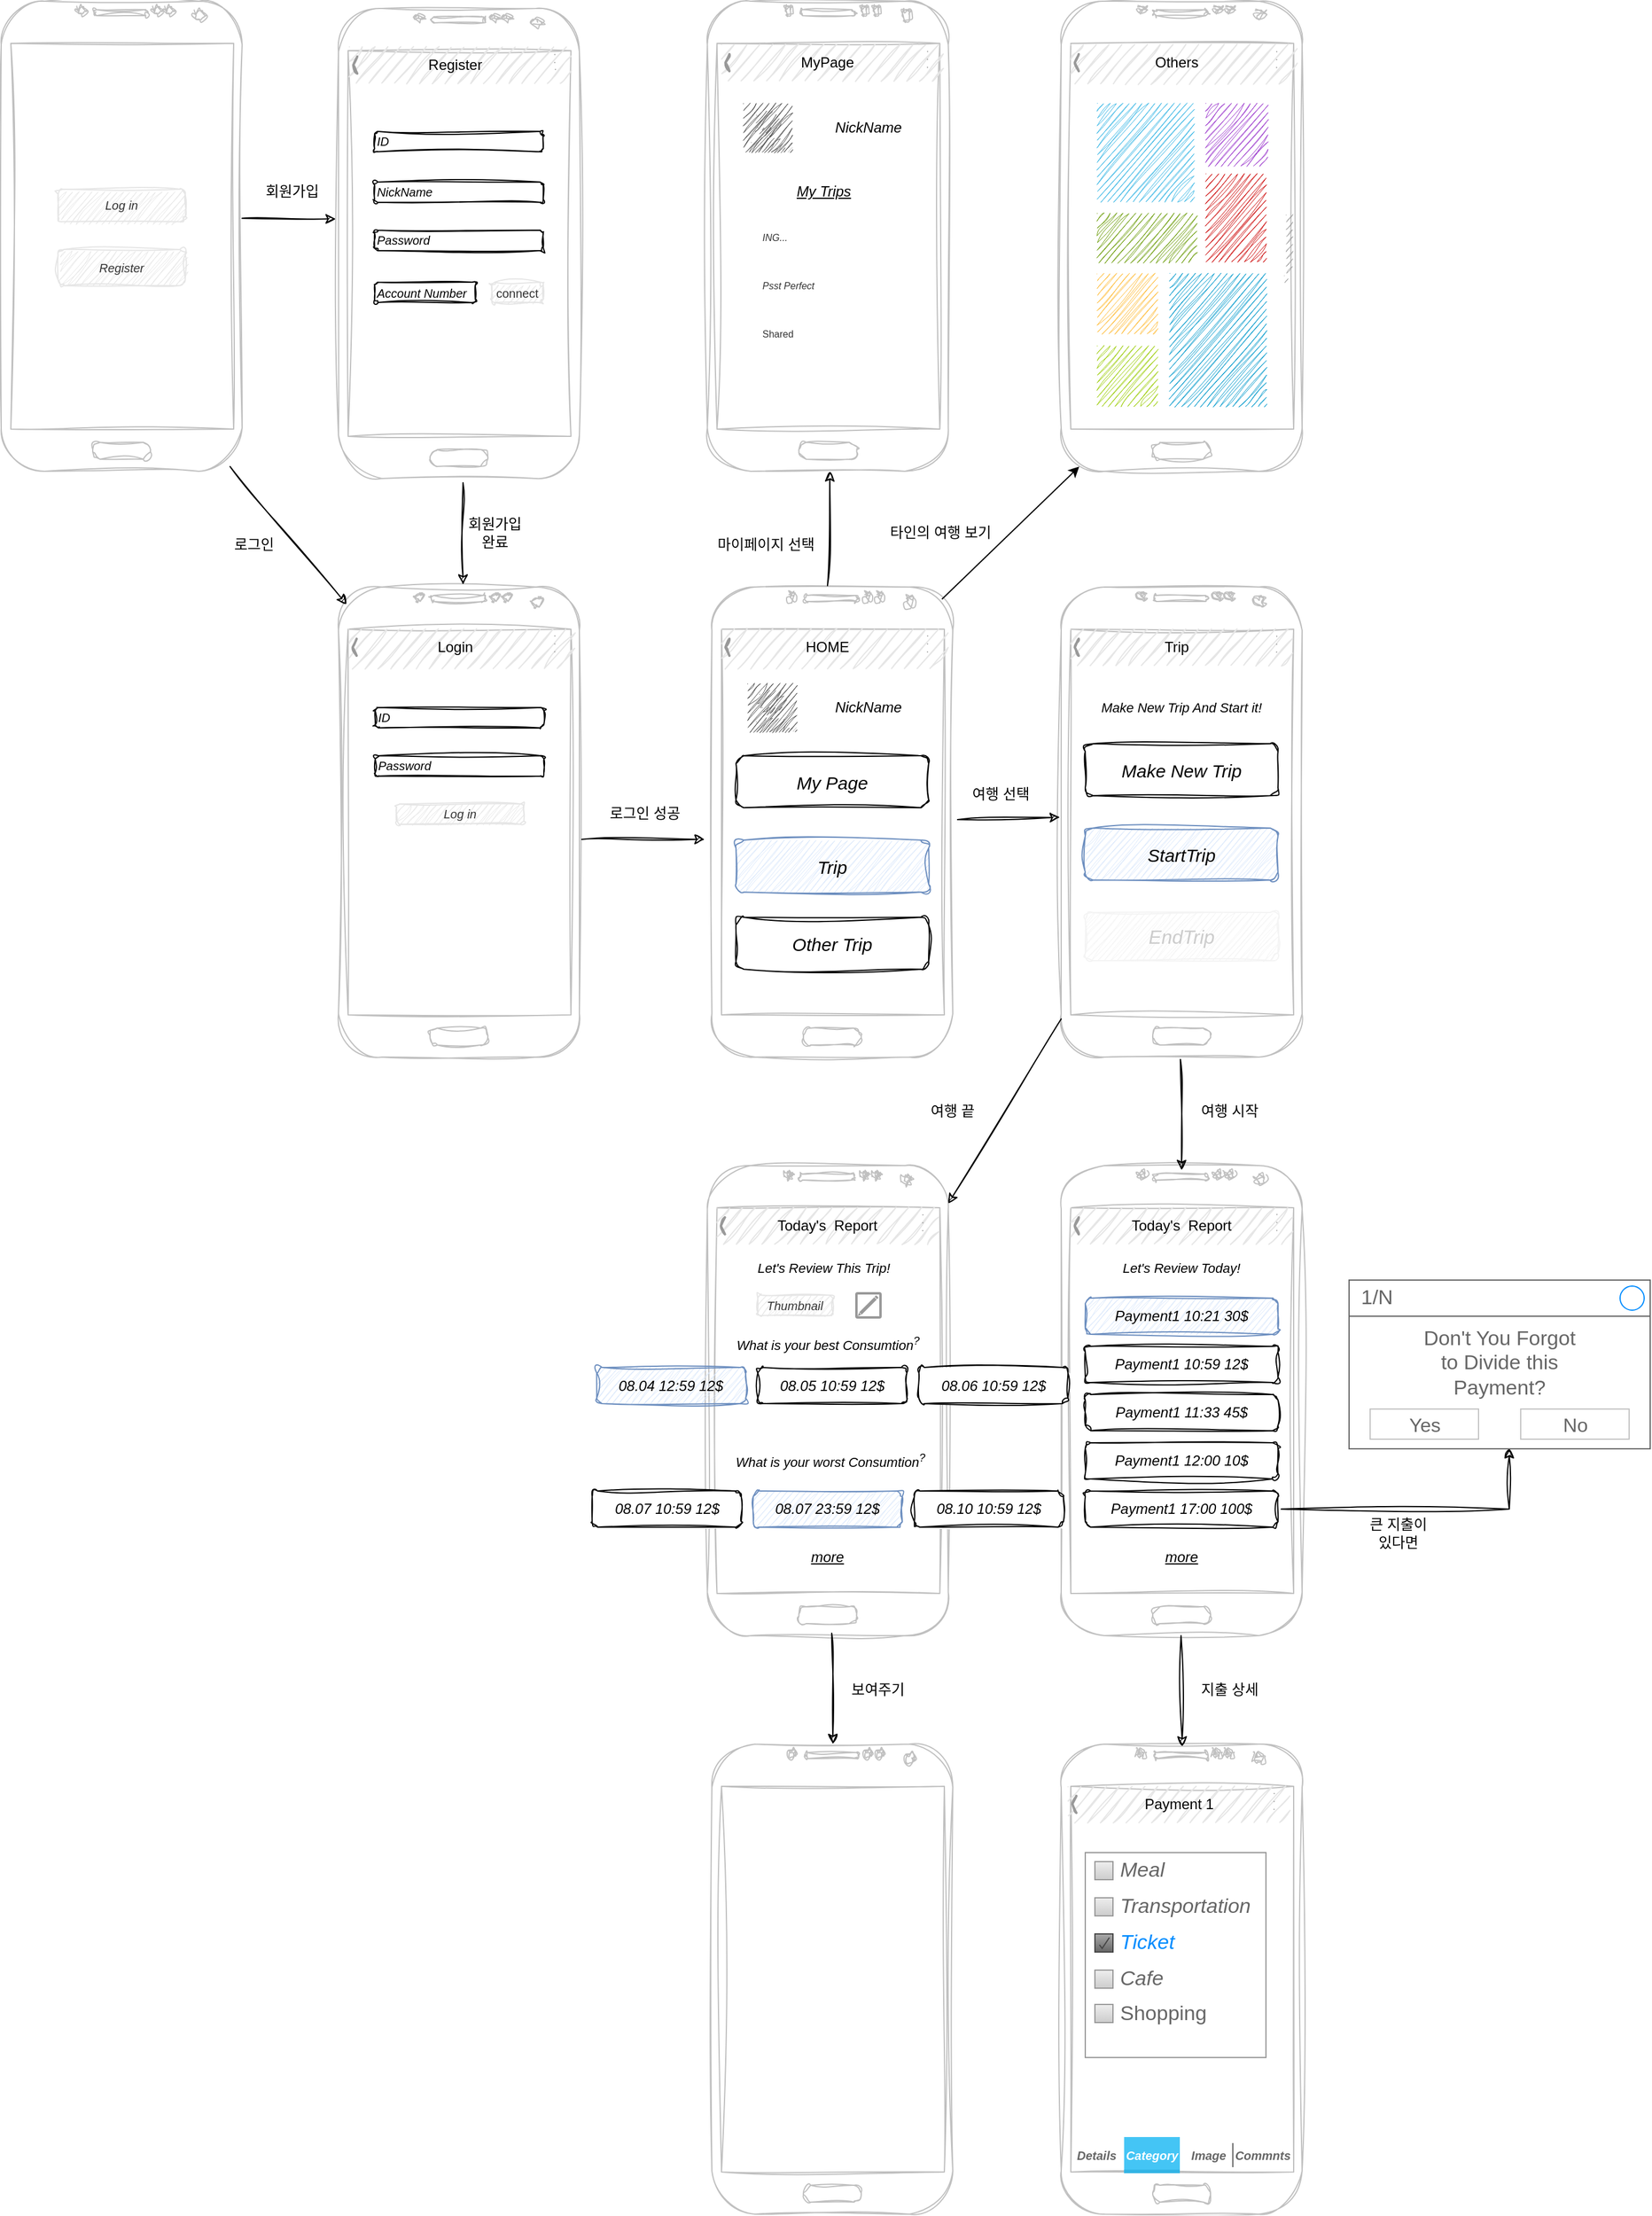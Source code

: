 <mxfile version="21.6.9" type="github">
  <diagram id="jS05yv5X7Ztg5khlOgcX" name="Page-1">
    <mxGraphModel dx="1470" dy="897" grid="1" gridSize="10" guides="1" tooltips="1" connect="1" arrows="1" fold="1" page="1" pageScale="1" pageWidth="1169" pageHeight="827" math="0" shadow="0">
      <root>
        <mxCell id="0" />
        <mxCell id="1" parent="0" />
        <mxCell id="MVjz34qYMF0xK2TgKy6K-1" value="" style="verticalLabelPosition=bottom;verticalAlign=top;html=1;shadow=0;dashed=0;strokeWidth=1;shape=mxgraph.android.phone2;strokeColor=#c0c0c0;sketch=1;curveFitting=1;jiggle=2;" parent="1" vertex="1">
          <mxGeometry x="50" y="24" width="200" height="390" as="geometry" />
        </mxCell>
        <mxCell id="MVjz34qYMF0xK2TgKy6K-2" value="&lt;i&gt;Log in&lt;/i&gt;" style="rounded=1;html=1;shadow=0;dashed=0;whiteSpace=wrap;fontSize=10;fillColor=#E6E6E6;align=center;strokeColor=#E6E6E6;fontColor=#333333;sketch=1;curveFitting=1;jiggle=2;" parent="1" vertex="1">
          <mxGeometry x="97.25" y="180" width="105.5" height="26.88" as="geometry" />
        </mxCell>
        <mxCell id="MVjz34qYMF0xK2TgKy6K-3" value="&lt;i&gt;Register&lt;/i&gt;" style="rounded=1;html=1;shadow=0;dashed=0;whiteSpace=wrap;fontSize=10;fillColor=#E6E6E6;align=center;strokeColor=#E6E6E6;fontColor=#333333;sketch=1;curveFitting=1;jiggle=2;" parent="1" vertex="1">
          <mxGeometry x="97.25" y="230" width="105.5" height="30" as="geometry" />
        </mxCell>
        <mxCell id="MVjz34qYMF0xK2TgKy6K-4" value="" style="verticalLabelPosition=bottom;verticalAlign=top;html=1;shadow=0;dashed=0;strokeWidth=1;shape=mxgraph.android.phone2;strokeColor=#c0c0c0;sketch=1;curveFitting=1;jiggle=2;" parent="1" vertex="1">
          <mxGeometry x="330" y="30" width="200" height="390" as="geometry" />
        </mxCell>
        <mxCell id="MVjz34qYMF0xK2TgKy6K-5" value="" style="verticalLabelPosition=bottom;verticalAlign=top;html=1;shadow=0;dashed=0;strokeWidth=1;shape=mxgraph.android.phone2;strokeColor=#c0c0c0;sketch=1;curveFitting=1;jiggle=2;" parent="1" vertex="1">
          <mxGeometry x="330" y="510" width="200" height="390" as="geometry" />
        </mxCell>
        <mxCell id="MVjz34qYMF0xK2TgKy6K-7" value="" style="endArrow=classic;html=1;rounded=0;exitX=1;exitY=0.462;exitDx=0;exitDy=0;exitPerimeter=0;entryX=-0.011;entryY=0.448;entryDx=0;entryDy=0;entryPerimeter=0;sketch=1;curveFitting=1;jiggle=2;" parent="1" source="MVjz34qYMF0xK2TgKy6K-1" target="MVjz34qYMF0xK2TgKy6K-4" edge="1">
          <mxGeometry width="50" height="50" relative="1" as="geometry">
            <mxPoint x="270" y="330" as="sourcePoint" />
            <mxPoint x="310" y="460" as="targetPoint" />
          </mxGeometry>
        </mxCell>
        <mxCell id="MVjz34qYMF0xK2TgKy6K-8" value="" style="endArrow=classic;html=1;rounded=0;exitX=0.95;exitY=0.99;exitDx=0;exitDy=0;exitPerimeter=0;entryX=0.034;entryY=0.037;entryDx=0;entryDy=0;entryPerimeter=0;sketch=1;curveFitting=1;jiggle=2;" parent="1" source="MVjz34qYMF0xK2TgKy6K-1" target="MVjz34qYMF0xK2TgKy6K-5" edge="1">
          <mxGeometry width="50" height="50" relative="1" as="geometry">
            <mxPoint x="260" y="550" as="sourcePoint" />
            <mxPoint x="310" y="500" as="targetPoint" />
          </mxGeometry>
        </mxCell>
        <mxCell id="MVjz34qYMF0xK2TgKy6K-9" value="" style="endArrow=classic;html=1;rounded=0;exitX=0.517;exitY=1.009;exitDx=0;exitDy=0;exitPerimeter=0;entryX=0.517;entryY=-0.005;entryDx=0;entryDy=0;entryPerimeter=0;sketch=1;curveFitting=1;jiggle=2;" parent="1" source="MVjz34qYMF0xK2TgKy6K-4" target="MVjz34qYMF0xK2TgKy6K-5" edge="1">
          <mxGeometry width="50" height="50" relative="1" as="geometry">
            <mxPoint x="260" y="550" as="sourcePoint" />
            <mxPoint x="370" y="470" as="targetPoint" />
          </mxGeometry>
        </mxCell>
        <mxCell id="mp_pFHN7LCUCz9aoYGLi-1" value="NickName" style="whiteSpace=wrap;html=1;shadow=0;dashed=0;fontSize=10;align=left;fontStyle=2;horizontal=1;rounded=1;sketch=1;curveFitting=1;jiggle=2;" vertex="1" parent="1">
          <mxGeometry x="360" y="174" width="140" height="16.88" as="geometry" />
        </mxCell>
        <mxCell id="mp_pFHN7LCUCz9aoYGLi-3" value="Password" style="whiteSpace=wrap;html=1;shadow=0;dashed=0;fontSize=10;align=left;fontStyle=2;horizontal=1;rounded=1;sketch=1;curveFitting=1;jiggle=2;" vertex="1" parent="1">
          <mxGeometry x="360" y="214" width="140" height="16.88" as="geometry" />
        </mxCell>
        <mxCell id="mp_pFHN7LCUCz9aoYGLi-4" value="Account Number" style="whiteSpace=wrap;html=1;shadow=0;dashed=0;fontSize=10;align=left;fontStyle=2;horizontal=1;rounded=1;sketch=1;curveFitting=1;jiggle=2;" vertex="1" parent="1">
          <mxGeometry x="360" y="257.12" width="83.6" height="16.88" as="geometry" />
        </mxCell>
        <mxCell id="mp_pFHN7LCUCz9aoYGLi-5" value="" style="strokeWidth=1;html=1;shadow=0;dashed=0;shape=mxgraph.android.action_bar_landscape;fillColor=#E6E6E6;strokeColor=#c0c0c0;strokeWidth=2;whiteSpace=wrap;sketch=1;curveFitting=1;jiggle=2;" vertex="1" parent="1">
          <mxGeometry x="339" y="62" width="184" height="30" as="geometry" />
        </mxCell>
        <mxCell id="mp_pFHN7LCUCz9aoYGLi-6" value="connect" style="rounded=1;html=1;shadow=0;dashed=0;whiteSpace=wrap;fontSize=10;fillColor=#E6E6E6;align=center;strokeColor=#E6E6E6;fontColor=#333333;sketch=1;curveFitting=1;jiggle=2;" vertex="1" parent="1">
          <mxGeometry x="457.25" y="257.12" width="42.75" height="16.88" as="geometry" />
        </mxCell>
        <mxCell id="mp_pFHN7LCUCz9aoYGLi-8" value="Register" style="text;html=1;strokeColor=none;fillColor=none;align=center;verticalAlign=middle;whiteSpace=wrap;rounded=0;sketch=1;curveFitting=1;jiggle=2;" vertex="1" parent="1">
          <mxGeometry x="397.25" y="62" width="60" height="30" as="geometry" />
        </mxCell>
        <mxCell id="mp_pFHN7LCUCz9aoYGLi-9" value="ID" style="whiteSpace=wrap;html=1;shadow=0;dashed=0;fontSize=10;align=left;fontStyle=2;horizontal=1;rounded=1;sketch=1;curveFitting=1;jiggle=2;" vertex="1" parent="1">
          <mxGeometry x="360.5" y="610" width="140" height="16.88" as="geometry" />
        </mxCell>
        <mxCell id="mp_pFHN7LCUCz9aoYGLi-10" value="Password" style="whiteSpace=wrap;html=1;shadow=0;dashed=0;fontSize=10;align=left;fontStyle=2;horizontal=1;rounded=1;sketch=1;curveFitting=1;jiggle=2;" vertex="1" parent="1">
          <mxGeometry x="360.5" y="650" width="140" height="16.88" as="geometry" />
        </mxCell>
        <mxCell id="mp_pFHN7LCUCz9aoYGLi-11" value="" style="strokeWidth=1;html=1;shadow=0;dashed=0;shape=mxgraph.android.action_bar_landscape;fillColor=#E6E6E6;strokeColor=#c0c0c0;strokeWidth=2;whiteSpace=wrap;sketch=1;curveFitting=1;jiggle=2;" vertex="1" parent="1">
          <mxGeometry x="338.5" y="545" width="184" height="30" as="geometry" />
        </mxCell>
        <mxCell id="mp_pFHN7LCUCz9aoYGLi-12" value="Login" style="text;html=1;strokeColor=none;fillColor=none;align=center;verticalAlign=middle;whiteSpace=wrap;rounded=0;sketch=1;curveFitting=1;jiggle=2;" vertex="1" parent="1">
          <mxGeometry x="396.75" y="545" width="60" height="30" as="geometry" />
        </mxCell>
        <mxCell id="mp_pFHN7LCUCz9aoYGLi-13" value="&lt;i&gt;Log in&lt;/i&gt;" style="rounded=1;html=1;shadow=0;dashed=0;whiteSpace=wrap;fontSize=10;fillColor=#E6E6E6;align=center;strokeColor=#E6E6E6;fontColor=#333333;sketch=1;curveFitting=1;jiggle=2;" vertex="1" parent="1">
          <mxGeometry x="378.25" y="690" width="105.5" height="16.88" as="geometry" />
        </mxCell>
        <mxCell id="mp_pFHN7LCUCz9aoYGLi-14" value="ID" style="whiteSpace=wrap;html=1;shadow=0;dashed=0;fontSize=10;align=left;fontStyle=2;horizontal=1;rounded=1;sketch=1;curveFitting=1;jiggle=2;" vertex="1" parent="1">
          <mxGeometry x="360" y="132" width="140" height="16.88" as="geometry" />
        </mxCell>
        <mxCell id="mp_pFHN7LCUCz9aoYGLi-15" value="" style="verticalLabelPosition=bottom;verticalAlign=top;html=1;shadow=0;dashed=0;strokeWidth=1;shape=mxgraph.android.phone2;strokeColor=#c0c0c0;sketch=1;curveFitting=1;jiggle=2;" vertex="1" parent="1">
          <mxGeometry x="640" y="510" width="200" height="390" as="geometry" />
        </mxCell>
        <mxCell id="mp_pFHN7LCUCz9aoYGLi-16" value="" style="endArrow=classic;html=1;rounded=0;exitX=1.01;exitY=0.537;exitDx=0;exitDy=0;exitPerimeter=0;entryX=-0.03;entryY=0.537;entryDx=0;entryDy=0;entryPerimeter=0;sketch=1;curveFitting=1;jiggle=2;" edge="1" parent="1" source="MVjz34qYMF0xK2TgKy6K-5" target="mp_pFHN7LCUCz9aoYGLi-15">
          <mxGeometry width="50" height="50" relative="1" as="geometry">
            <mxPoint x="560" y="640" as="sourcePoint" />
            <mxPoint x="610" y="590" as="targetPoint" />
          </mxGeometry>
        </mxCell>
        <mxCell id="mp_pFHN7LCUCz9aoYGLi-21" value="&lt;font style=&quot;font-size: 15px;&quot;&gt;&lt;i&gt;My Page&lt;/i&gt;&lt;/font&gt;" style="rounded=1;html=1;shadow=0;dashed=0;whiteSpace=wrap;fontSize=10;align=center;sketch=1;curveFitting=1;jiggle=2;" vertex="1" parent="1">
          <mxGeometry x="660" y="650" width="160" height="43.12" as="geometry" />
        </mxCell>
        <mxCell id="mp_pFHN7LCUCz9aoYGLi-22" value="&lt;span style=&quot;font-size: 15px;&quot;&gt;&lt;i&gt;Trip&lt;/i&gt;&lt;/span&gt;" style="rounded=1;html=1;shadow=0;dashed=0;whiteSpace=wrap;fontSize=10;fillColor=#dae8fc;align=center;strokeColor=#6c8ebf;deletable=1;sketch=1;curveFitting=1;jiggle=2;" vertex="1" parent="1">
          <mxGeometry x="660" y="720" width="160" height="43.12" as="geometry" />
        </mxCell>
        <mxCell id="mp_pFHN7LCUCz9aoYGLi-23" value="&lt;i style=&quot;&quot;&gt;&lt;font style=&quot;font-size: 15px;&quot;&gt;Other Trip&lt;/font&gt;&lt;/i&gt;" style="rounded=1;html=1;shadow=0;dashed=0;whiteSpace=wrap;fontSize=10;align=center;sketch=1;curveFitting=1;jiggle=2;" vertex="1" parent="1">
          <mxGeometry x="660" y="784" width="160" height="43.12" as="geometry" />
        </mxCell>
        <mxCell id="mp_pFHN7LCUCz9aoYGLi-24" value="" style="strokeWidth=1;html=1;shadow=0;dashed=0;shape=mxgraph.android.action_bar_landscape;fillColor=#E6E6E6;strokeColor=#c0c0c0;strokeWidth=2;whiteSpace=wrap;sketch=1;curveFitting=1;jiggle=2;" vertex="1" parent="1">
          <mxGeometry x="648" y="545" width="184" height="30" as="geometry" />
        </mxCell>
        <mxCell id="mp_pFHN7LCUCz9aoYGLi-25" value="HOME" style="text;html=1;strokeColor=none;fillColor=none;align=center;verticalAlign=middle;whiteSpace=wrap;rounded=0;sketch=1;curveFitting=1;jiggle=2;" vertex="1" parent="1">
          <mxGeometry x="706.25" y="545" width="60" height="30" as="geometry" />
        </mxCell>
        <mxCell id="mp_pFHN7LCUCz9aoYGLi-26" value="" style="verticalLabelPosition=bottom;verticalAlign=top;html=1;shadow=0;dashed=0;strokeWidth=1;shape=mxgraph.android.contact_badge_normal;sketch=1;curveFitting=1;jiggle=2;" vertex="1" parent="1">
          <mxGeometry x="670" y="590" width="40" height="40" as="geometry" />
        </mxCell>
        <mxCell id="mp_pFHN7LCUCz9aoYGLi-27" value="&lt;i&gt;NickName&lt;/i&gt;" style="text;html=1;strokeColor=none;fillColor=none;align=center;verticalAlign=middle;whiteSpace=wrap;rounded=0;sketch=1;curveFitting=1;jiggle=2;" vertex="1" parent="1">
          <mxGeometry x="740" y="595" width="60" height="30" as="geometry" />
        </mxCell>
        <mxCell id="mp_pFHN7LCUCz9aoYGLi-30" value="" style="verticalLabelPosition=bottom;verticalAlign=top;html=1;shadow=0;dashed=0;strokeWidth=1;shape=mxgraph.android.phone2;strokeColor=#c0c0c0;sketch=1;curveFitting=1;jiggle=2;" vertex="1" parent="1">
          <mxGeometry x="636.25" y="24" width="200" height="390" as="geometry" />
        </mxCell>
        <mxCell id="mp_pFHN7LCUCz9aoYGLi-31" value="" style="endArrow=classic;html=1;rounded=0;exitX=0.48;exitY=-0.003;exitDx=0;exitDy=0;exitPerimeter=0;entryX=0.509;entryY=1;entryDx=0;entryDy=0;entryPerimeter=0;sketch=1;curveFitting=1;jiggle=2;" edge="1" parent="1" source="mp_pFHN7LCUCz9aoYGLi-15" target="mp_pFHN7LCUCz9aoYGLi-30">
          <mxGeometry width="50" height="50" relative="1" as="geometry">
            <mxPoint x="636.25" y="420" as="sourcePoint" />
            <mxPoint x="636.25" y="504" as="targetPoint" />
          </mxGeometry>
        </mxCell>
        <mxCell id="mp_pFHN7LCUCz9aoYGLi-33" value="" style="verticalLabelPosition=bottom;verticalAlign=top;html=1;shadow=0;dashed=0;strokeWidth=1;shape=mxgraph.android.contact_badge_normal;sketch=1;curveFitting=1;jiggle=2;" vertex="1" parent="1">
          <mxGeometry x="666.25" y="108.88" width="40" height="40" as="geometry" />
        </mxCell>
        <mxCell id="mp_pFHN7LCUCz9aoYGLi-34" value="" style="strokeWidth=1;html=1;shadow=0;dashed=0;shape=mxgraph.android.action_bar_landscape;fillColor=#E6E6E6;strokeColor=#c0c0c0;strokeWidth=2;whiteSpace=wrap;sketch=1;curveFitting=1;jiggle=2;" vertex="1" parent="1">
          <mxGeometry x="648" y="60" width="184" height="30" as="geometry" />
        </mxCell>
        <mxCell id="mp_pFHN7LCUCz9aoYGLi-35" value="MyPage" style="text;html=1;strokeColor=none;fillColor=none;align=center;verticalAlign=middle;whiteSpace=wrap;rounded=0;sketch=1;curveFitting=1;jiggle=2;" vertex="1" parent="1">
          <mxGeometry x="706.25" y="60" width="60" height="30" as="geometry" />
        </mxCell>
        <mxCell id="mp_pFHN7LCUCz9aoYGLi-36" value="" style="strokeWidth=1;html=1;shadow=0;dashed=0;shape=mxgraph.android.rrect;rSize=0;strokeColor=#eeeeee;fillColor=#ffffff;gradientColor=none;sketch=1;curveFitting=1;jiggle=2;" vertex="1" parent="1">
          <mxGeometry x="670" y="200" width="140" height="160" as="geometry" />
        </mxCell>
        <mxCell id="mp_pFHN7LCUCz9aoYGLi-37" value="&lt;i style=&quot;background-color: initial;&quot;&gt;ING...&lt;/i&gt;" style="strokeColor=inherit;fillColor=inherit;gradientColor=inherit;strokeWidth=1;html=1;shadow=0;dashed=0;shape=mxgraph.android.rrect;rSize=0;align=left;spacingLeft=10;fontSize=8;fontColor=#333333;sketch=1;curveFitting=1;jiggle=2;" vertex="1" parent="mp_pFHN7LCUCz9aoYGLi-36">
          <mxGeometry y="8" width="140" height="24" as="geometry" />
        </mxCell>
        <mxCell id="mp_pFHN7LCUCz9aoYGLi-38" value="&lt;i&gt;Psst Perfect&lt;/i&gt;" style="strokeColor=inherit;fillColor=inherit;gradientColor=inherit;strokeWidth=1;html=1;shadow=0;dashed=0;shape=mxgraph.android.rrect;rSize=0;align=left;spacingLeft=10;fontSize=8;fontColor=#333333;sketch=1;curveFitting=1;jiggle=2;" vertex="1" parent="mp_pFHN7LCUCz9aoYGLi-36">
          <mxGeometry y="48" width="140" height="24" as="geometry" />
        </mxCell>
        <mxCell id="mp_pFHN7LCUCz9aoYGLi-39" value="Shared" style="strokeColor=inherit;fillColor=inherit;gradientColor=inherit;strokeWidth=1;html=1;shadow=0;dashed=0;shape=mxgraph.android.rrect;rSize=0;align=left;spacingLeft=10;fontSize=8;fontColor=#333333;sketch=1;curveFitting=1;jiggle=2;" vertex="1" parent="mp_pFHN7LCUCz9aoYGLi-36">
          <mxGeometry y="88" width="140" height="24" as="geometry" />
        </mxCell>
        <mxCell id="mp_pFHN7LCUCz9aoYGLi-41" value="&lt;i&gt;My Trips&lt;/i&gt;" style="text;html=1;align=center;verticalAlign=middle;whiteSpace=wrap;rounded=1;perimeterSpacing=1;fontStyle=4" vertex="1" parent="1">
          <mxGeometry x="666.25" y="167.44" width="133.75" height="30" as="geometry" />
        </mxCell>
        <mxCell id="mp_pFHN7LCUCz9aoYGLi-42" value="&lt;i&gt;NickName&lt;/i&gt;" style="text;html=1;strokeColor=none;fillColor=none;align=center;verticalAlign=middle;whiteSpace=wrap;rounded=0;sketch=1;curveFitting=1;jiggle=2;" vertex="1" parent="1">
          <mxGeometry x="740" y="113.88" width="60" height="30" as="geometry" />
        </mxCell>
        <mxCell id="mp_pFHN7LCUCz9aoYGLi-43" value="" style="verticalLabelPosition=bottom;verticalAlign=top;html=1;shadow=0;dashed=0;strokeWidth=1;shape=mxgraph.android.phone2;strokeColor=#c0c0c0;sketch=1;curveFitting=1;jiggle=2;" vertex="1" parent="1">
          <mxGeometry x="930" y="24" width="200" height="390" as="geometry" />
        </mxCell>
        <mxCell id="mp_pFHN7LCUCz9aoYGLi-44" value="" style="endArrow=classic;html=1;rounded=0;exitX=0.955;exitY=0.026;exitDx=0;exitDy=0;exitPerimeter=0;entryX=0.075;entryY=0.99;entryDx=0;entryDy=0;entryPerimeter=0;" edge="1" parent="1" source="mp_pFHN7LCUCz9aoYGLi-15" target="mp_pFHN7LCUCz9aoYGLi-43">
          <mxGeometry width="50" height="50" relative="1" as="geometry">
            <mxPoint x="510" y="520" as="sourcePoint" />
            <mxPoint x="560" y="470" as="targetPoint" />
          </mxGeometry>
        </mxCell>
        <mxCell id="mp_pFHN7LCUCz9aoYGLi-45" value="" style="strokeWidth=1;html=1;shadow=0;dashed=0;shape=mxgraph.android.action_bar_landscape;fillColor=#E6E6E6;strokeColor=#c0c0c0;strokeWidth=2;whiteSpace=wrap;sketch=1;curveFitting=1;jiggle=2;" vertex="1" parent="1">
          <mxGeometry x="938" y="60" width="184" height="30" as="geometry" />
        </mxCell>
        <mxCell id="mp_pFHN7LCUCz9aoYGLi-46" value="Others" style="text;html=1;strokeColor=none;fillColor=none;align=center;verticalAlign=middle;whiteSpace=wrap;rounded=0;sketch=1;curveFitting=1;jiggle=2;" vertex="1" parent="1">
          <mxGeometry x="996.25" y="60" width="60" height="30" as="geometry" />
        </mxCell>
        <mxCell id="mp_pFHN7LCUCz9aoYGLi-47" value="" style="verticalLabelPosition=bottom;verticalAlign=top;html=1;shadow=0;dashed=0;strokeWidth=1;strokeColor=none;shape=rect;fillColor=#33b5e5;sketch=1;curveFitting=1;jiggle=2;" vertex="1" parent="1">
          <mxGeometry x="960" y="108.88" width="80" height="81.12" as="geometry" />
        </mxCell>
        <mxCell id="mp_pFHN7LCUCz9aoYGLi-48" value="" style="verticalLabelPosition=bottom;verticalAlign=top;html=1;shadow=0;dashed=0;strokeWidth=1;strokeColor=none;shape=rect;fillColor=#9933cc;sketch=1;curveFitting=1;jiggle=2;" vertex="1" parent="1">
          <mxGeometry x="1050" y="108.88" width="50" height="50" as="geometry" />
        </mxCell>
        <mxCell id="mp_pFHN7LCUCz9aoYGLi-49" value="" style="verticalLabelPosition=bottom;verticalAlign=top;html=1;shadow=0;dashed=0;strokeWidth=1;strokeColor=none;shape=rect;fillColor=#cc0000;sketch=1;curveFitting=1;jiggle=2;" vertex="1" parent="1">
          <mxGeometry x="1050" y="167.44" width="50" height="72.56" as="geometry" />
        </mxCell>
        <mxCell id="mp_pFHN7LCUCz9aoYGLi-50" value="" style="verticalLabelPosition=bottom;verticalAlign=top;html=1;shadow=0;dashed=0;strokeWidth=1;strokeColor=none;shape=rect;fillColor=#669900;sketch=1;curveFitting=1;jiggle=2;" vertex="1" parent="1">
          <mxGeometry x="960" y="200" width="80" height="40" as="geometry" />
        </mxCell>
        <mxCell id="mp_pFHN7LCUCz9aoYGLi-51" value="" style="verticalLabelPosition=bottom;verticalAlign=top;html=1;shadow=0;dashed=0;strokeWidth=1;strokeColor=none;shape=rect;fillColor=#0099cc;sketch=1;curveFitting=1;jiggle=2;" vertex="1" parent="1">
          <mxGeometry x="1020" y="250" width="80" height="110" as="geometry" />
        </mxCell>
        <mxCell id="mp_pFHN7LCUCz9aoYGLi-52" value="" style="verticalLabelPosition=bottom;verticalAlign=top;html=1;shadow=0;dashed=0;strokeWidth=1;strokeColor=none;shape=rect;fillColor=#ffbb33;sketch=1;curveFitting=1;jiggle=2;" vertex="1" parent="1">
          <mxGeometry x="960" y="250" width="50" height="50" as="geometry" />
        </mxCell>
        <mxCell id="mp_pFHN7LCUCz9aoYGLi-54" value="" style="verticalLabelPosition=bottom;verticalAlign=top;html=1;shadow=0;dashed=0;strokeWidth=1;strokeColor=none;shape=rect;fillColor=#99cc00;sketch=1;curveFitting=1;jiggle=2;" vertex="1" parent="1">
          <mxGeometry x="960" y="310" width="50" height="50" as="geometry" />
        </mxCell>
        <mxCell id="mp_pFHN7LCUCz9aoYGLi-59" value="" style="strokeWidth=1;html=1;shadow=0;dashed=0;shape=mxgraph.android.scrollbars2;fillColor=#999999;strokeColor=none;sketch=1;curveFitting=1;jiggle=2;" vertex="1" parent="1">
          <mxGeometry x="1118" y="201.12" width="4" height="56" as="geometry" />
        </mxCell>
        <mxCell id="mp_pFHN7LCUCz9aoYGLi-60" value="" style="verticalLabelPosition=bottom;verticalAlign=top;html=1;shadow=0;dashed=0;strokeWidth=1;shape=mxgraph.android.phone2;strokeColor=#c0c0c0;sketch=1;curveFitting=1;jiggle=2;" vertex="1" parent="1">
          <mxGeometry x="930" y="510" width="200" height="390" as="geometry" />
        </mxCell>
        <mxCell id="mp_pFHN7LCUCz9aoYGLi-61" value="" style="endArrow=classic;html=1;rounded=0;exitX=1.02;exitY=0.495;exitDx=0;exitDy=0;exitPerimeter=0;entryX=-0.005;entryY=0.49;entryDx=0;entryDy=0;entryPerimeter=0;sketch=1;curveFitting=1;jiggle=2;" edge="1" parent="1" source="mp_pFHN7LCUCz9aoYGLi-15" target="mp_pFHN7LCUCz9aoYGLi-60">
          <mxGeometry width="50" height="50" relative="1" as="geometry">
            <mxPoint x="836" y="706.88" as="sourcePoint" />
            <mxPoint x="938" y="706.88" as="targetPoint" />
          </mxGeometry>
        </mxCell>
        <mxCell id="mp_pFHN7LCUCz9aoYGLi-62" value="" style="strokeWidth=1;html=1;shadow=0;dashed=0;shape=mxgraph.android.action_bar_landscape;fillColor=#E6E6E6;strokeColor=#c0c0c0;strokeWidth=2;whiteSpace=wrap;sketch=1;curveFitting=1;jiggle=2;" vertex="1" parent="1">
          <mxGeometry x="938" y="545" width="184" height="30" as="geometry" />
        </mxCell>
        <mxCell id="mp_pFHN7LCUCz9aoYGLi-63" value="Trip" style="text;html=1;strokeColor=none;fillColor=none;align=center;verticalAlign=middle;whiteSpace=wrap;rounded=0;sketch=1;curveFitting=1;jiggle=2;" vertex="1" parent="1">
          <mxGeometry x="996.25" y="545" width="60" height="30" as="geometry" />
        </mxCell>
        <mxCell id="mp_pFHN7LCUCz9aoYGLi-64" value="&lt;span style=&quot;font-size: 15px;&quot;&gt;&lt;i&gt;Make New Trip&lt;/i&gt;&lt;/span&gt;" style="rounded=1;html=1;shadow=0;dashed=0;whiteSpace=wrap;fontSize=10;align=center;sketch=1;curveFitting=1;jiggle=2;" vertex="1" parent="1">
          <mxGeometry x="950" y="640" width="160" height="43.12" as="geometry" />
        </mxCell>
        <mxCell id="mp_pFHN7LCUCz9aoYGLi-65" value="&lt;span style=&quot;font-size: 15px;&quot;&gt;&lt;i&gt;StartTrip&lt;/i&gt;&lt;/span&gt;" style="rounded=1;html=1;shadow=0;dashed=0;whiteSpace=wrap;fontSize=10;fillColor=#dae8fc;align=center;strokeColor=#6c8ebf;deletable=1;sketch=1;curveFitting=1;jiggle=2;" vertex="1" parent="1">
          <mxGeometry x="950" y="710" width="160" height="43.12" as="geometry" />
        </mxCell>
        <mxCell id="mp_pFHN7LCUCz9aoYGLi-67" value="&lt;font style=&quot;font-size: 16px;&quot;&gt;&lt;i&gt;EndTrip&lt;/i&gt;&lt;/font&gt;" style="rounded=1;html=1;shadow=0;dashed=0;whiteSpace=wrap;fontSize=10;fillColor=#F4F4F4;align=center;strokeColor=#F4F4F4;fontColor=#CCCCCC;sketch=1;curveFitting=1;jiggle=2;" vertex="1" parent="1">
          <mxGeometry x="950" y="780" width="160" height="40" as="geometry" />
        </mxCell>
        <mxCell id="mp_pFHN7LCUCz9aoYGLi-68" value="&lt;font style=&quot;font-size: 11px;&quot;&gt;&lt;i&gt;Make New Trip And Start it!&lt;/i&gt;&lt;/font&gt;" style="text;html=1;strokeColor=none;fillColor=none;align=center;verticalAlign=middle;whiteSpace=wrap;rounded=0;sketch=1;curveFitting=1;jiggle=2;" vertex="1" parent="1">
          <mxGeometry x="960" y="595" width="140" height="30" as="geometry" />
        </mxCell>
        <mxCell id="mp_pFHN7LCUCz9aoYGLi-69" value="" style="verticalLabelPosition=bottom;verticalAlign=top;html=1;shadow=0;dashed=0;strokeWidth=1;shape=mxgraph.android.phone2;strokeColor=#c0c0c0;sketch=1;curveFitting=1;jiggle=2;" vertex="1" parent="1">
          <mxGeometry x="930" y="990" width="200" height="390" as="geometry" />
        </mxCell>
        <mxCell id="mp_pFHN7LCUCz9aoYGLi-70" value="" style="endArrow=classic;html=1;rounded=0;entryX=0.5;entryY=0.01;entryDx=0;entryDy=0;entryPerimeter=0;exitX=0.495;exitY=1.005;exitDx=0;exitDy=0;exitPerimeter=0;sketch=1;curveFitting=1;jiggle=2;" edge="1" parent="1" source="mp_pFHN7LCUCz9aoYGLi-60" target="mp_pFHN7LCUCz9aoYGLi-69">
          <mxGeometry width="50" height="50" relative="1" as="geometry">
            <mxPoint x="510" y="750" as="sourcePoint" />
            <mxPoint x="560" y="700" as="targetPoint" />
          </mxGeometry>
        </mxCell>
        <mxCell id="mp_pFHN7LCUCz9aoYGLi-72" value="&lt;span style=&quot;font-size: 11px;&quot;&gt;&lt;i&gt;Let&#39;s Review Today!&lt;/i&gt;&lt;/span&gt;" style="text;html=1;strokeColor=none;fillColor=none;align=center;verticalAlign=middle;whiteSpace=wrap;rounded=0;sketch=1;curveFitting=1;jiggle=2;" vertex="1" parent="1">
          <mxGeometry x="960.01" y="1060" width="140" height="30" as="geometry" />
        </mxCell>
        <mxCell id="mp_pFHN7LCUCz9aoYGLi-73" value="" style="strokeWidth=1;html=1;shadow=0;dashed=0;shape=mxgraph.android.action_bar_landscape;fillColor=#E6E6E6;strokeColor=#c0c0c0;strokeWidth=2;whiteSpace=wrap;sketch=1;curveFitting=1;jiggle=2;" vertex="1" parent="1">
          <mxGeometry x="938" y="1025" width="184" height="30" as="geometry" />
        </mxCell>
        <mxCell id="mp_pFHN7LCUCz9aoYGLi-74" value="Today&#39;s&amp;nbsp; Report" style="text;html=1;strokeColor=none;fillColor=none;align=center;verticalAlign=middle;whiteSpace=wrap;rounded=0;sketch=1;curveFitting=1;jiggle=2;" vertex="1" parent="1">
          <mxGeometry x="983.13" y="1025" width="93.75" height="30" as="geometry" />
        </mxCell>
        <mxCell id="mp_pFHN7LCUCz9aoYGLi-76" value="&amp;nbsp;회원가입" style="text;html=1;strokeColor=none;fillColor=none;align=center;verticalAlign=middle;whiteSpace=wrap;rounded=0;" vertex="1" parent="1">
          <mxGeometry x="260" y="167.44" width="60" height="30" as="geometry" />
        </mxCell>
        <mxCell id="mp_pFHN7LCUCz9aoYGLi-77" value="로그인" style="text;html=1;strokeColor=none;fillColor=none;align=center;verticalAlign=middle;whiteSpace=wrap;rounded=0;" vertex="1" parent="1">
          <mxGeometry x="230" y="460" width="60" height="30" as="geometry" />
        </mxCell>
        <mxCell id="mp_pFHN7LCUCz9aoYGLi-78" value="회원가입 완료" style="text;html=1;strokeColor=none;fillColor=none;align=center;verticalAlign=middle;whiteSpace=wrap;rounded=0;" vertex="1" parent="1">
          <mxGeometry x="430" y="450" width="60" height="30" as="geometry" />
        </mxCell>
        <mxCell id="mp_pFHN7LCUCz9aoYGLi-79" value="로그인 성공" style="text;html=1;strokeColor=none;fillColor=none;align=center;verticalAlign=middle;whiteSpace=wrap;rounded=0;" vertex="1" parent="1">
          <mxGeometry x="547" y="683.44" width="75" height="30" as="geometry" />
        </mxCell>
        <mxCell id="mp_pFHN7LCUCz9aoYGLi-80" value="마이페이지 선택" style="text;html=1;strokeColor=none;fillColor=none;align=center;verticalAlign=middle;whiteSpace=wrap;rounded=0;" vertex="1" parent="1">
          <mxGeometry x="640" y="460" width="90" height="30" as="geometry" />
        </mxCell>
        <mxCell id="mp_pFHN7LCUCz9aoYGLi-81" value="타인의 여행 보기" style="text;html=1;strokeColor=none;fillColor=none;align=center;verticalAlign=middle;whiteSpace=wrap;rounded=0;" vertex="1" parent="1">
          <mxGeometry x="780" y="450" width="100" height="30" as="geometry" />
        </mxCell>
        <mxCell id="mp_pFHN7LCUCz9aoYGLi-82" value="여행 선택" style="text;html=1;strokeColor=none;fillColor=none;align=center;verticalAlign=middle;whiteSpace=wrap;rounded=0;" vertex="1" parent="1">
          <mxGeometry x="850" y="666.88" width="60" height="30" as="geometry" />
        </mxCell>
        <mxCell id="mp_pFHN7LCUCz9aoYGLi-83" value="여행 시작" style="text;html=1;strokeColor=none;fillColor=none;align=center;verticalAlign=middle;whiteSpace=wrap;rounded=0;" vertex="1" parent="1">
          <mxGeometry x="1040" y="930" width="60" height="30" as="geometry" />
        </mxCell>
        <mxCell id="mp_pFHN7LCUCz9aoYGLi-84" value="&lt;span style=&quot;font-size: 12px;&quot;&gt;&lt;i&gt;Payment1 10:21 30$&lt;/i&gt;&lt;/span&gt;" style="rounded=1;html=1;shadow=0;dashed=0;whiteSpace=wrap;fontSize=10;align=center;sketch=1;curveFitting=1;jiggle=2;fillColor=#dae8fc;strokeColor=#6c8ebf;" vertex="1" parent="1">
          <mxGeometry x="950.01" y="1100" width="160" height="30" as="geometry" />
        </mxCell>
        <mxCell id="mp_pFHN7LCUCz9aoYGLi-85" value="&lt;span style=&quot;font-size: 12px;&quot;&gt;&lt;i&gt;Payment1 10:59 12$&lt;/i&gt;&lt;/span&gt;" style="rounded=1;html=1;shadow=0;dashed=0;whiteSpace=wrap;fontSize=10;align=center;sketch=1;curveFitting=1;jiggle=2;" vertex="1" parent="1">
          <mxGeometry x="950" y="1140" width="160" height="30" as="geometry" />
        </mxCell>
        <mxCell id="mp_pFHN7LCUCz9aoYGLi-115" style="edgeStyle=orthogonalEdgeStyle;rounded=0;orthogonalLoop=1;jettySize=auto;html=1;entryX=0.532;entryY=0.996;entryDx=0;entryDy=0;entryPerimeter=0;sketch=1;curveFitting=1;jiggle=2;" edge="1" parent="1" source="mp_pFHN7LCUCz9aoYGLi-86" target="mp_pFHN7LCUCz9aoYGLi-109">
          <mxGeometry relative="1" as="geometry" />
        </mxCell>
        <mxCell id="mp_pFHN7LCUCz9aoYGLi-86" value="&lt;span style=&quot;font-size: 12px;&quot;&gt;&lt;i&gt;Payment1 17:00 100$&lt;/i&gt;&lt;/span&gt;" style="rounded=1;html=1;shadow=0;dashed=0;whiteSpace=wrap;fontSize=10;align=center;sketch=1;curveFitting=1;jiggle=2;" vertex="1" parent="1">
          <mxGeometry x="950.01" y="1260" width="160" height="30" as="geometry" />
        </mxCell>
        <mxCell id="mp_pFHN7LCUCz9aoYGLi-87" value="&lt;span style=&quot;font-size: 12px;&quot;&gt;&lt;i&gt;Payment1 12:00 10$&lt;/i&gt;&lt;/span&gt;" style="rounded=1;html=1;shadow=0;dashed=0;whiteSpace=wrap;fontSize=10;align=center;sketch=1;curveFitting=1;jiggle=2;" vertex="1" parent="1">
          <mxGeometry x="950" y="1220" width="160" height="30" as="geometry" />
        </mxCell>
        <mxCell id="mp_pFHN7LCUCz9aoYGLi-88" value="&lt;span style=&quot;font-size: 12px;&quot;&gt;&lt;i&gt;Payment1 11:33 45$&lt;/i&gt;&lt;/span&gt;" style="rounded=1;html=1;shadow=0;dashed=0;whiteSpace=wrap;fontSize=10;align=center;sketch=1;curveFitting=1;jiggle=2;" vertex="1" parent="1">
          <mxGeometry x="950.01" y="1180" width="160" height="30" as="geometry" />
        </mxCell>
        <mxCell id="mp_pFHN7LCUCz9aoYGLi-89" value="&lt;i&gt;more&lt;/i&gt;" style="text;html=1;strokeColor=none;fillColor=none;align=center;verticalAlign=middle;whiteSpace=wrap;rounded=0;fontStyle=4" vertex="1" parent="1">
          <mxGeometry x="1000.01" y="1300" width="60" height="30" as="geometry" />
        </mxCell>
        <mxCell id="mp_pFHN7LCUCz9aoYGLi-91" value="" style="verticalLabelPosition=bottom;verticalAlign=top;html=1;shadow=0;dashed=0;strokeWidth=1;shape=mxgraph.android.phone2;strokeColor=#c0c0c0;sketch=1;curveFitting=1;jiggle=2;" vertex="1" parent="1">
          <mxGeometry x="930.01" y="1470" width="200" height="390" as="geometry" />
        </mxCell>
        <mxCell id="mp_pFHN7LCUCz9aoYGLi-92" value="" style="endArrow=classic;html=1;rounded=0;entryX=0.5;entryY=0.01;entryDx=0;entryDy=0;entryPerimeter=0;exitX=0.495;exitY=1.005;exitDx=0;exitDy=0;exitPerimeter=0;sketch=1;curveFitting=1;jiggle=2;" edge="1" parent="1">
          <mxGeometry width="50" height="50" relative="1" as="geometry">
            <mxPoint x="1029.5" y="1380" as="sourcePoint" />
            <mxPoint x="1030.5" y="1472" as="targetPoint" />
          </mxGeometry>
        </mxCell>
        <mxCell id="mp_pFHN7LCUCz9aoYGLi-93" value="지출 상세" style="text;html=1;strokeColor=none;fillColor=none;align=center;verticalAlign=middle;whiteSpace=wrap;rounded=0;" vertex="1" parent="1">
          <mxGeometry x="1040.01" y="1410" width="60" height="30" as="geometry" />
        </mxCell>
        <mxCell id="mp_pFHN7LCUCz9aoYGLi-94" value="" style="strokeWidth=1;html=1;shadow=0;dashed=0;shape=mxgraph.android.action_bar_landscape;fillColor=#E6E6E6;strokeColor=#c0c0c0;strokeWidth=2;whiteSpace=wrap;sketch=1;curveFitting=1;jiggle=2;" vertex="1" parent="1">
          <mxGeometry x="936" y="1505" width="184" height="30" as="geometry" />
        </mxCell>
        <mxCell id="mp_pFHN7LCUCz9aoYGLi-95" value="Payment 1" style="text;html=1;strokeColor=none;fillColor=none;align=center;verticalAlign=middle;whiteSpace=wrap;rounded=0;sketch=1;curveFitting=1;jiggle=2;" vertex="1" parent="1">
          <mxGeometry x="981.13" y="1505" width="93.75" height="30" as="geometry" />
        </mxCell>
        <mxCell id="mp_pFHN7LCUCz9aoYGLi-102" value="" style="strokeWidth=1;html=1;shadow=0;dashed=0;shape=mxgraph.android.rrect;rSize=0;fillColor=#eeeeee;strokeColor=none;fontStyle=2;sketch=1;curveFitting=1;jiggle=2;fontSize=10;" vertex="1" parent="1">
          <mxGeometry x="936" y="1796" width="183" height="30" as="geometry" />
        </mxCell>
        <mxCell id="mp_pFHN7LCUCz9aoYGLi-103" value="Details" style="strokeWidth=1;html=1;shadow=0;dashed=0;shape=mxgraph.android.anchor;fontStyle=3;fontColor=#666666;fontSize=10;" vertex="1" parent="mp_pFHN7LCUCz9aoYGLi-102">
          <mxGeometry width="46.25" height="30" as="geometry" />
        </mxCell>
        <mxCell id="mp_pFHN7LCUCz9aoYGLi-104" value="Category" style="strokeWidth=1;html=1;shadow=0;dashed=0;shape=mxgraph.android.rrect;rSize=0;fontStyle=3;fillColor=#44c5f5;strokeColor=none;fontColor=#ffffff;fontSize=10;" vertex="1" parent="mp_pFHN7LCUCz9aoYGLi-102">
          <mxGeometry x="46.25" width="46.25" height="30" as="geometry" />
        </mxCell>
        <mxCell id="mp_pFHN7LCUCz9aoYGLi-105" value="" style="strokeWidth=1;html=1;shadow=0;dashed=0;shape=mxgraph.android.rrect;rSize=0;fillColor=#33b5e5;strokeColor=none;fontStyle=2;fontSize=10;" vertex="1" parent="mp_pFHN7LCUCz9aoYGLi-104">
          <mxGeometry y="27" width="46.25" height="3" as="geometry" />
        </mxCell>
        <mxCell id="mp_pFHN7LCUCz9aoYGLi-106" value="Image" style="strokeWidth=1;html=1;shadow=0;dashed=0;shape=mxgraph.android.anchor;fontStyle=3;fontColor=#666666;fontSize=10;" vertex="1" parent="mp_pFHN7LCUCz9aoYGLi-102">
          <mxGeometry x="92.5" width="46.25" height="30" as="geometry" />
        </mxCell>
        <mxCell id="mp_pFHN7LCUCz9aoYGLi-107" value="Commnts" style="strokeWidth=1;html=1;shadow=0;dashed=0;shape=mxgraph.android.anchor;fontStyle=3;fontColor=#666666;fontSize=10;" vertex="1" parent="mp_pFHN7LCUCz9aoYGLi-102">
          <mxGeometry x="138.75" width="44.25" height="30" as="geometry" />
        </mxCell>
        <mxCell id="mp_pFHN7LCUCz9aoYGLi-108" value="" style="shape=line;strokeColor=#666666;direction=south;fontStyle=2;fontSize=10;" vertex="1" parent="mp_pFHN7LCUCz9aoYGLi-102">
          <mxGeometry x="131.5" y="5" width="10" height="20" as="geometry" />
        </mxCell>
        <mxCell id="mp_pFHN7LCUCz9aoYGLi-109" value="Don&#39;t You Forgot&lt;br&gt;to Divide this&lt;br&gt;Payment?" style="strokeWidth=1;shadow=0;dashed=0;align=center;html=1;shape=mxgraph.mockup.containers.rrect;rSize=0;strokeColor=#666666;fontColor=#666666;fontSize=17;verticalAlign=top;whiteSpace=wrap;fillColor=#ffffff;spacingTop=32;" vertex="1" parent="1">
          <mxGeometry x="1169" y="1085" width="250" height="140" as="geometry" />
        </mxCell>
        <mxCell id="mp_pFHN7LCUCz9aoYGLi-110" value="1/N" style="strokeWidth=1;shadow=0;dashed=0;align=center;html=1;shape=mxgraph.mockup.containers.rrect;rSize=0;fontSize=17;fontColor=#666666;strokeColor=#666666;align=left;spacingLeft=8;fillColor=none;resizeWidth=1;whiteSpace=wrap;" vertex="1" parent="mp_pFHN7LCUCz9aoYGLi-109">
          <mxGeometry width="250" height="30" relative="1" as="geometry" />
        </mxCell>
        <mxCell id="mp_pFHN7LCUCz9aoYGLi-111" value="" style="shape=ellipse;strokeColor=#008cff;resizable=0;fillColor=none;html=1;" vertex="1" parent="mp_pFHN7LCUCz9aoYGLi-110">
          <mxGeometry x="1" y="0.5" width="20" height="20" relative="1" as="geometry">
            <mxPoint x="-25" y="-10" as="offset" />
          </mxGeometry>
        </mxCell>
        <mxCell id="mp_pFHN7LCUCz9aoYGLi-112" value="Yes" style="strokeWidth=1;shadow=0;dashed=0;align=center;html=1;shape=mxgraph.mockup.containers.rrect;rSize=0;fontSize=16;fontColor=#666666;strokeColor=#c4c4c4;whiteSpace=wrap;fillColor=none;" vertex="1" parent="mp_pFHN7LCUCz9aoYGLi-109">
          <mxGeometry x="0.25" y="1" width="90" height="25" relative="1" as="geometry">
            <mxPoint x="-45" y="-33" as="offset" />
          </mxGeometry>
        </mxCell>
        <mxCell id="mp_pFHN7LCUCz9aoYGLi-113" value="No" style="strokeWidth=1;shadow=0;dashed=0;align=center;html=1;shape=mxgraph.mockup.containers.rrect;rSize=0;fontSize=16;fontColor=#666666;strokeColor=#c4c4c4;whiteSpace=wrap;fillColor=none;" vertex="1" parent="mp_pFHN7LCUCz9aoYGLi-109">
          <mxGeometry x="0.75" y="1" width="90" height="25" relative="1" as="geometry">
            <mxPoint x="-45" y="-33" as="offset" />
          </mxGeometry>
        </mxCell>
        <mxCell id="mp_pFHN7LCUCz9aoYGLi-117" value="큰 지출이 있다면" style="text;html=1;strokeColor=none;fillColor=none;align=center;verticalAlign=middle;whiteSpace=wrap;rounded=0;" vertex="1" parent="1">
          <mxGeometry x="1180" y="1280" width="60" height="30" as="geometry" />
        </mxCell>
        <mxCell id="mp_pFHN7LCUCz9aoYGLi-118" value="" style="strokeWidth=1;shadow=0;dashed=0;align=center;html=1;shape=mxgraph.mockup.forms.rrect;rSize=0;strokeColor=#999999;fillColor=#ffffff;recursiveResize=0;" vertex="1" parent="1">
          <mxGeometry x="950" y="1560" width="150" height="170" as="geometry" />
        </mxCell>
        <mxCell id="mp_pFHN7LCUCz9aoYGLi-119" value="&lt;i&gt;Meal&lt;/i&gt;" style="strokeWidth=1;shadow=0;dashed=0;align=center;html=1;shape=mxgraph.mockup.forms.rrect;rSize=0;fillColor=#eeeeee;strokeColor=#999999;gradientColor=#cccccc;align=left;spacingLeft=4;fontSize=17;fontColor=#666666;labelPosition=right;" vertex="1" parent="mp_pFHN7LCUCz9aoYGLi-118">
          <mxGeometry x="8" y="7.5" width="15" height="15" as="geometry" />
        </mxCell>
        <mxCell id="mp_pFHN7LCUCz9aoYGLi-120" value="&lt;i&gt;Transportation&lt;/i&gt;" style="strokeWidth=1;shadow=0;dashed=0;align=center;html=1;shape=mxgraph.mockup.forms.rrect;rSize=0;fillColor=#eeeeee;strokeColor=#999999;gradientColor=#cccccc;align=left;spacingLeft=4;fontSize=17;fontColor=#666666;labelPosition=right;" vertex="1" parent="mp_pFHN7LCUCz9aoYGLi-118">
          <mxGeometry x="8" y="37.5" width="15" height="15" as="geometry" />
        </mxCell>
        <mxCell id="mp_pFHN7LCUCz9aoYGLi-121" value="&lt;i&gt;Ticket&lt;/i&gt;" style="strokeWidth=1;shadow=0;dashed=0;align=center;html=1;shape=mxgraph.mockup.forms.checkbox;rSize=0;resizable=0;fillColor=#aaaaaa;strokeColor=#444444;gradientColor=#666666;align=left;spacingLeft=4;fontSize=17;fontColor=#008cff;labelPosition=right;" vertex="1" parent="mp_pFHN7LCUCz9aoYGLi-118">
          <mxGeometry x="8" y="67.5" width="15" height="15" as="geometry" />
        </mxCell>
        <mxCell id="mp_pFHN7LCUCz9aoYGLi-122" value="&lt;i&gt;Cafe&lt;/i&gt;" style="strokeWidth=1;shadow=0;dashed=0;align=center;html=1;shape=mxgraph.mockup.forms.rrect;rSize=0;fillColor=#eeeeee;strokeColor=#999999;gradientColor=#cccccc;align=left;spacingLeft=4;fontSize=17;fontColor=#666666;labelPosition=right;" vertex="1" parent="mp_pFHN7LCUCz9aoYGLi-118">
          <mxGeometry x="8" y="97.5" width="15" height="15" as="geometry" />
        </mxCell>
        <mxCell id="mp_pFHN7LCUCz9aoYGLi-126" value="Shopping" style="strokeWidth=1;shadow=0;dashed=0;align=center;html=1;shape=mxgraph.mockup.forms.rrect;rSize=0;fillColor=#eeeeee;strokeColor=#999999;gradientColor=#cccccc;align=left;spacingLeft=4;fontSize=17;fontColor=#666666;labelPosition=right;" vertex="1" parent="mp_pFHN7LCUCz9aoYGLi-118">
          <mxGeometry x="8" y="126" width="15" height="15" as="geometry" />
        </mxCell>
        <mxCell id="mp_pFHN7LCUCz9aoYGLi-129" value="" style="verticalLabelPosition=bottom;verticalAlign=top;html=1;shadow=0;dashed=0;strokeWidth=1;shape=mxgraph.android.phone2;strokeColor=#c0c0c0;sketch=1;curveFitting=1;jiggle=2;" vertex="1" parent="1">
          <mxGeometry x="636.25" y="990" width="200" height="390" as="geometry" />
        </mxCell>
        <mxCell id="mp_pFHN7LCUCz9aoYGLi-130" value="" style="endArrow=classic;html=1;rounded=0;sketch=1;curveFitting=1;jiggle=2;" edge="1" parent="1" source="mp_pFHN7LCUCz9aoYGLi-60" target="mp_pFHN7LCUCz9aoYGLi-129">
          <mxGeometry width="50" height="50" relative="1" as="geometry">
            <mxPoint x="750" y="1110" as="sourcePoint" />
            <mxPoint x="800" y="1060" as="targetPoint" />
          </mxGeometry>
        </mxCell>
        <mxCell id="mp_pFHN7LCUCz9aoYGLi-131" value="&lt;span style=&quot;font-size: 11px;&quot;&gt;&lt;i&gt;Let&#39;s Review This Trip!&lt;/i&gt;&lt;/span&gt;" style="text;html=1;strokeColor=none;fillColor=none;align=center;verticalAlign=middle;whiteSpace=wrap;rounded=0;sketch=1;curveFitting=1;jiggle=2;" vertex="1" parent="1">
          <mxGeometry x="663.13" y="1060" width="140" height="30" as="geometry" />
        </mxCell>
        <mxCell id="mp_pFHN7LCUCz9aoYGLi-132" value="" style="strokeWidth=1;html=1;shadow=0;dashed=0;shape=mxgraph.android.action_bar_landscape;fillColor=#E6E6E6;strokeColor=#c0c0c0;strokeWidth=2;whiteSpace=wrap;sketch=1;curveFitting=1;jiggle=2;" vertex="1" parent="1">
          <mxGeometry x="644.25" y="1025" width="184" height="30" as="geometry" />
        </mxCell>
        <mxCell id="mp_pFHN7LCUCz9aoYGLi-133" value="Today&#39;s&amp;nbsp; Report" style="text;html=1;strokeColor=none;fillColor=none;align=center;verticalAlign=middle;whiteSpace=wrap;rounded=0;sketch=1;curveFitting=1;jiggle=2;" vertex="1" parent="1">
          <mxGeometry x="689.38" y="1025" width="93.75" height="30" as="geometry" />
        </mxCell>
        <mxCell id="mp_pFHN7LCUCz9aoYGLi-135" value="&lt;span style=&quot;font-size: 12px;&quot;&gt;&lt;i&gt;08.04 12:59 12$&lt;/i&gt;&lt;/span&gt;" style="rounded=1;html=1;shadow=0;dashed=0;whiteSpace=wrap;fontSize=10;align=center;sketch=1;curveFitting=1;jiggle=2;fillColor=#dae8fc;strokeColor=#6c8ebf;" vertex="1" parent="1">
          <mxGeometry x="544.38" y="1157.5" width="123.75" height="30" as="geometry" />
        </mxCell>
        <mxCell id="mp_pFHN7LCUCz9aoYGLi-139" value="&lt;i&gt;more&lt;/i&gt;" style="text;html=1;strokeColor=none;fillColor=none;align=center;verticalAlign=middle;whiteSpace=wrap;rounded=0;fontStyle=4" vertex="1" parent="1">
          <mxGeometry x="706.25" y="1300" width="60" height="30" as="geometry" />
        </mxCell>
        <mxCell id="mp_pFHN7LCUCz9aoYGLi-140" value="여행 끝" style="text;html=1;strokeColor=none;fillColor=none;align=center;verticalAlign=middle;whiteSpace=wrap;rounded=0;" vertex="1" parent="1">
          <mxGeometry x="810" y="930" width="60" height="30" as="geometry" />
        </mxCell>
        <mxCell id="mp_pFHN7LCUCz9aoYGLi-141" value="&lt;span style=&quot;font-size: 11px;&quot;&gt;&lt;i&gt;What is your best Consumtion&lt;sup&gt;?&lt;/sup&gt;&lt;/i&gt;&lt;/span&gt;" style="text;html=1;strokeColor=none;fillColor=none;align=center;verticalAlign=middle;whiteSpace=wrap;rounded=0;sketch=1;curveFitting=1;jiggle=2;" vertex="1" parent="1">
          <mxGeometry x="654.69" y="1122.5" width="163.12" height="30" as="geometry" />
        </mxCell>
        <mxCell id="mp_pFHN7LCUCz9aoYGLi-142" value="&lt;span style=&quot;font-size: 12px;&quot;&gt;&lt;i&gt;08.05 10:59 12$&lt;/i&gt;&lt;/span&gt;" style="rounded=1;html=1;shadow=0;dashed=0;whiteSpace=wrap;fontSize=10;align=center;sketch=1;curveFitting=1;jiggle=2;" vertex="1" parent="1">
          <mxGeometry x="678.13" y="1157.5" width="123.75" height="30" as="geometry" />
        </mxCell>
        <mxCell id="mp_pFHN7LCUCz9aoYGLi-143" value="&lt;span style=&quot;font-size: 12px;&quot;&gt;&lt;i&gt;08.06 10:59 12$&lt;/i&gt;&lt;/span&gt;" style="rounded=1;html=1;shadow=0;dashed=0;whiteSpace=wrap;fontSize=10;align=center;sketch=1;curveFitting=1;jiggle=2;" vertex="1" parent="1">
          <mxGeometry x="811.88" y="1157.5" width="123.75" height="30" as="geometry" />
        </mxCell>
        <mxCell id="mp_pFHN7LCUCz9aoYGLi-144" value="&lt;span style=&quot;font-size: 12px;&quot;&gt;&lt;i&gt;08.07 10:59 12$&lt;/i&gt;&lt;/span&gt;" style="rounded=1;html=1;shadow=0;dashed=0;whiteSpace=wrap;fontSize=10;align=center;sketch=1;curveFitting=1;jiggle=2;" vertex="1" parent="1">
          <mxGeometry x="540.63" y="1260" width="123.75" height="30" as="geometry" />
        </mxCell>
        <mxCell id="mp_pFHN7LCUCz9aoYGLi-145" value="&lt;span style=&quot;font-size: 12px;&quot;&gt;&lt;i&gt;08.07 23:59 12$&lt;/i&gt;&lt;/span&gt;" style="rounded=1;html=1;shadow=0;dashed=0;whiteSpace=wrap;fontSize=10;align=center;sketch=1;curveFitting=1;jiggle=2;fillColor=#dae8fc;strokeColor=#6c8ebf;" vertex="1" parent="1">
          <mxGeometry x="674.38" y="1260" width="123.75" height="30" as="geometry" />
        </mxCell>
        <mxCell id="mp_pFHN7LCUCz9aoYGLi-146" value="&lt;span style=&quot;font-size: 12px;&quot;&gt;&lt;i&gt;08.10 10:59 12$&lt;/i&gt;&lt;/span&gt;" style="rounded=1;html=1;shadow=0;dashed=0;whiteSpace=wrap;fontSize=10;align=center;sketch=1;curveFitting=1;jiggle=2;" vertex="1" parent="1">
          <mxGeometry x="808.13" y="1260" width="123.75" height="30" as="geometry" />
        </mxCell>
        <mxCell id="mp_pFHN7LCUCz9aoYGLi-147" value="&lt;span style=&quot;font-size: 11px;&quot;&gt;&lt;i&gt;What is your worst Consumtion&lt;sup&gt;?&lt;/sup&gt;&lt;/i&gt;&lt;/span&gt;" style="text;html=1;strokeColor=none;fillColor=none;align=center;verticalAlign=middle;whiteSpace=wrap;rounded=0;sketch=1;curveFitting=1;jiggle=2;" vertex="1" parent="1">
          <mxGeometry x="656.88" y="1220" width="163.12" height="30" as="geometry" />
        </mxCell>
        <mxCell id="mp_pFHN7LCUCz9aoYGLi-148" value="" style="strokeColor=#999999;verticalLabelPosition=bottom;shadow=0;dashed=0;verticalAlign=top;strokeWidth=2;html=1;shape=mxgraph.mockup.misc.editIcon;" vertex="1" parent="1">
          <mxGeometry x="760" y="1096" width="20" height="20" as="geometry" />
        </mxCell>
        <mxCell id="mp_pFHN7LCUCz9aoYGLi-149" value="&lt;i&gt;Thumbnail&lt;/i&gt;" style="rounded=1;html=1;shadow=0;dashed=0;whiteSpace=wrap;fontSize=10;fillColor=#E6E6E6;align=center;strokeColor=#E6E6E6;fontColor=#333333;sketch=1;curveFitting=1;jiggle=2;" vertex="1" parent="1">
          <mxGeometry x="678.13" y="1097.56" width="62.37" height="16.88" as="geometry" />
        </mxCell>
        <mxCell id="mp_pFHN7LCUCz9aoYGLi-150" value="" style="verticalLabelPosition=bottom;verticalAlign=top;html=1;shadow=0;dashed=0;strokeWidth=1;shape=mxgraph.android.phone2;strokeColor=#c0c0c0;sketch=1;curveFitting=1;jiggle=2;" vertex="1" parent="1">
          <mxGeometry x="640" y="1470" width="200" height="390" as="geometry" />
        </mxCell>
        <mxCell id="mp_pFHN7LCUCz9aoYGLi-151" value="" style="endArrow=classic;html=1;rounded=0;entryX=0.5;entryY=0.01;entryDx=0;entryDy=0;entryPerimeter=0;exitX=0.495;exitY=1.005;exitDx=0;exitDy=0;exitPerimeter=0;sketch=1;curveFitting=1;jiggle=2;" edge="1" parent="1">
          <mxGeometry width="50" height="50" relative="1" as="geometry">
            <mxPoint x="739.5" y="1378" as="sourcePoint" />
            <mxPoint x="740.5" y="1470" as="targetPoint" />
          </mxGeometry>
        </mxCell>
        <mxCell id="mp_pFHN7LCUCz9aoYGLi-152" value="보여주기" style="text;html=1;strokeColor=none;fillColor=none;align=center;verticalAlign=middle;whiteSpace=wrap;rounded=0;" vertex="1" parent="1">
          <mxGeometry x="748.13" y="1410" width="60" height="30" as="geometry" />
        </mxCell>
      </root>
    </mxGraphModel>
  </diagram>
</mxfile>
